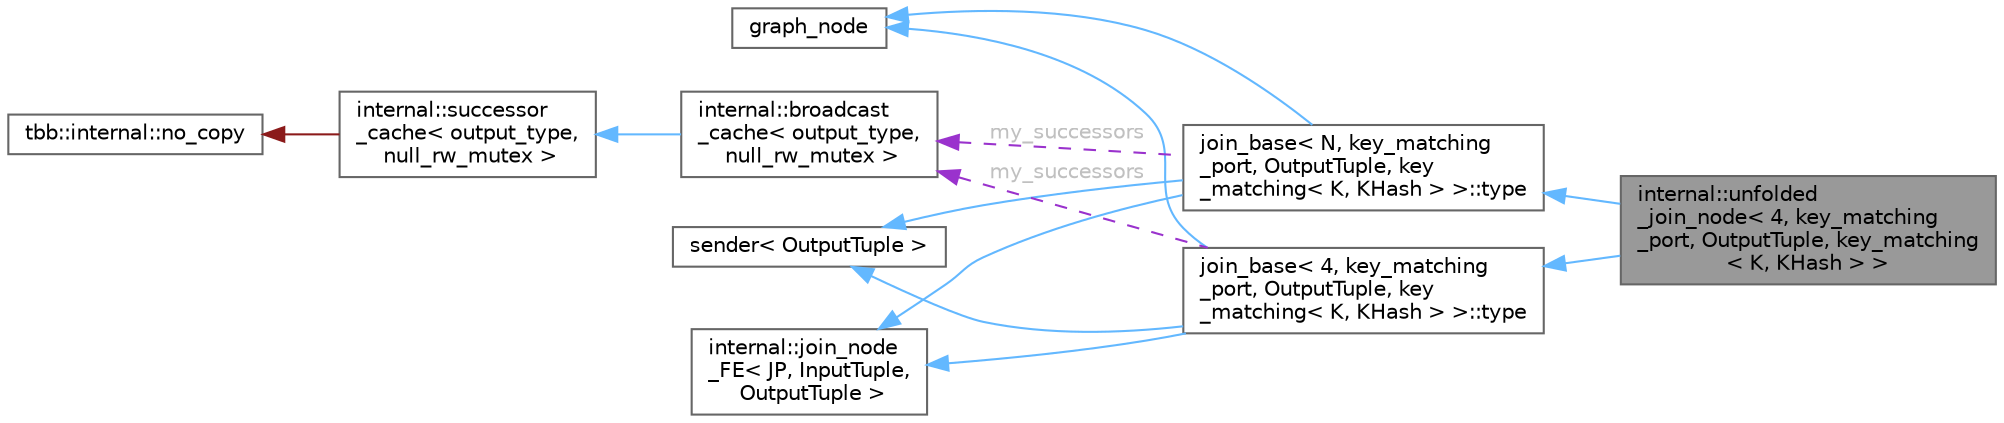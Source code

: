 digraph "internal::unfolded_join_node&lt; 4, key_matching_port, OutputTuple, key_matching&lt; K, KHash &gt; &gt;"
{
 // LATEX_PDF_SIZE
  bgcolor="transparent";
  edge [fontname=Helvetica,fontsize=10,labelfontname=Helvetica,labelfontsize=10];
  node [fontname=Helvetica,fontsize=10,shape=box,height=0.2,width=0.4];
  rankdir="LR";
  Node1 [id="Node000001",label="internal::unfolded\l_join_node\< 4, key_matching\l_port, OutputTuple, key_matching\l\< K, KHash \> \>",height=0.2,width=0.4,color="gray40", fillcolor="grey60", style="filled", fontcolor="black",tooltip=" "];
  Node2 -> Node1 [id="edge1_Node000001_Node000002",dir="back",color="steelblue1",style="solid",tooltip=" "];
  Node2 [id="Node000002",label="join_base\< N, key_matching\l_port, OutputTuple, key\l_matching\< K, KHash \> \>::type",height=0.2,width=0.4,color="gray40", fillcolor="white", style="filled",URL="$classinternal_1_1join__node__base.html",tooltip="join_node_base"];
  Node3 -> Node2 [id="edge2_Node000002_Node000003",dir="back",color="steelblue1",style="solid",tooltip=" "];
  Node3 [id="Node000003",label="graph_node",height=0.2,width=0.4,color="gray40", fillcolor="white", style="filled",tooltip=" "];
  Node4 -> Node2 [id="edge3_Node000002_Node000004",dir="back",color="steelblue1",style="solid",tooltip=" "];
  Node4 [id="Node000004",label="internal::join_node\l_FE\< JP, InputTuple,\l OutputTuple \>",height=0.2,width=0.4,color="gray40", fillcolor="white", style="filled",URL="$classinternal_1_1join__node___f_e.html",tooltip="join_node_FE : implements input port policy"];
  Node5 -> Node2 [id="edge4_Node000002_Node000005",dir="back",color="steelblue1",style="solid",tooltip=" "];
  Node5 [id="Node000005",label="sender\< OutputTuple \>",height=0.2,width=0.4,color="gray40", fillcolor="white", style="filled",tooltip=" "];
  Node6 -> Node2 [id="edge5_Node000002_Node000006",dir="back",color="darkorchid3",style="dashed",tooltip=" ",label=" my_successors",fontcolor="grey" ];
  Node6 [id="Node000006",label="internal::broadcast\l_cache\< output_type,\l null_rw_mutex \>",height=0.2,width=0.4,color="gray40", fillcolor="white", style="filled",URL="$classinternal_1_1broadcast__cache.html",tooltip=" "];
  Node7 -> Node6 [id="edge6_Node000006_Node000007",dir="back",color="steelblue1",style="solid",tooltip=" "];
  Node7 [id="Node000007",label="internal::successor\l_cache\< output_type,\l null_rw_mutex \>",height=0.2,width=0.4,color="gray40", fillcolor="white", style="filled",URL="$classinternal_1_1successor__cache.html",tooltip=" "];
  Node8 -> Node7 [id="edge7_Node000007_Node000008",dir="back",color="firebrick4",style="solid",tooltip=" "];
  Node8 [id="Node000008",label="tbb::internal::no_copy",height=0.2,width=0.4,color="gray40", fillcolor="white", style="filled",tooltip=" "];
  Node9 -> Node1 [id="edge8_Node000001_Node000009",dir="back",color="steelblue1",style="solid",tooltip=" "];
  Node9 [id="Node000009",label="join_base\< 4, key_matching\l_port, OutputTuple, key\l_matching\< K, KHash \> \>::type",height=0.2,width=0.4,color="gray40", fillcolor="white", style="filled",URL="$classinternal_1_1join__node__base.html",tooltip="join_node_base"];
  Node3 -> Node9 [id="edge9_Node000009_Node000003",dir="back",color="steelblue1",style="solid",tooltip=" "];
  Node4 -> Node9 [id="edge10_Node000009_Node000004",dir="back",color="steelblue1",style="solid",tooltip=" "];
  Node5 -> Node9 [id="edge11_Node000009_Node000005",dir="back",color="steelblue1",style="solid",tooltip=" "];
  Node6 -> Node9 [id="edge12_Node000009_Node000006",dir="back",color="darkorchid3",style="dashed",tooltip=" ",label=" my_successors",fontcolor="grey" ];
}
